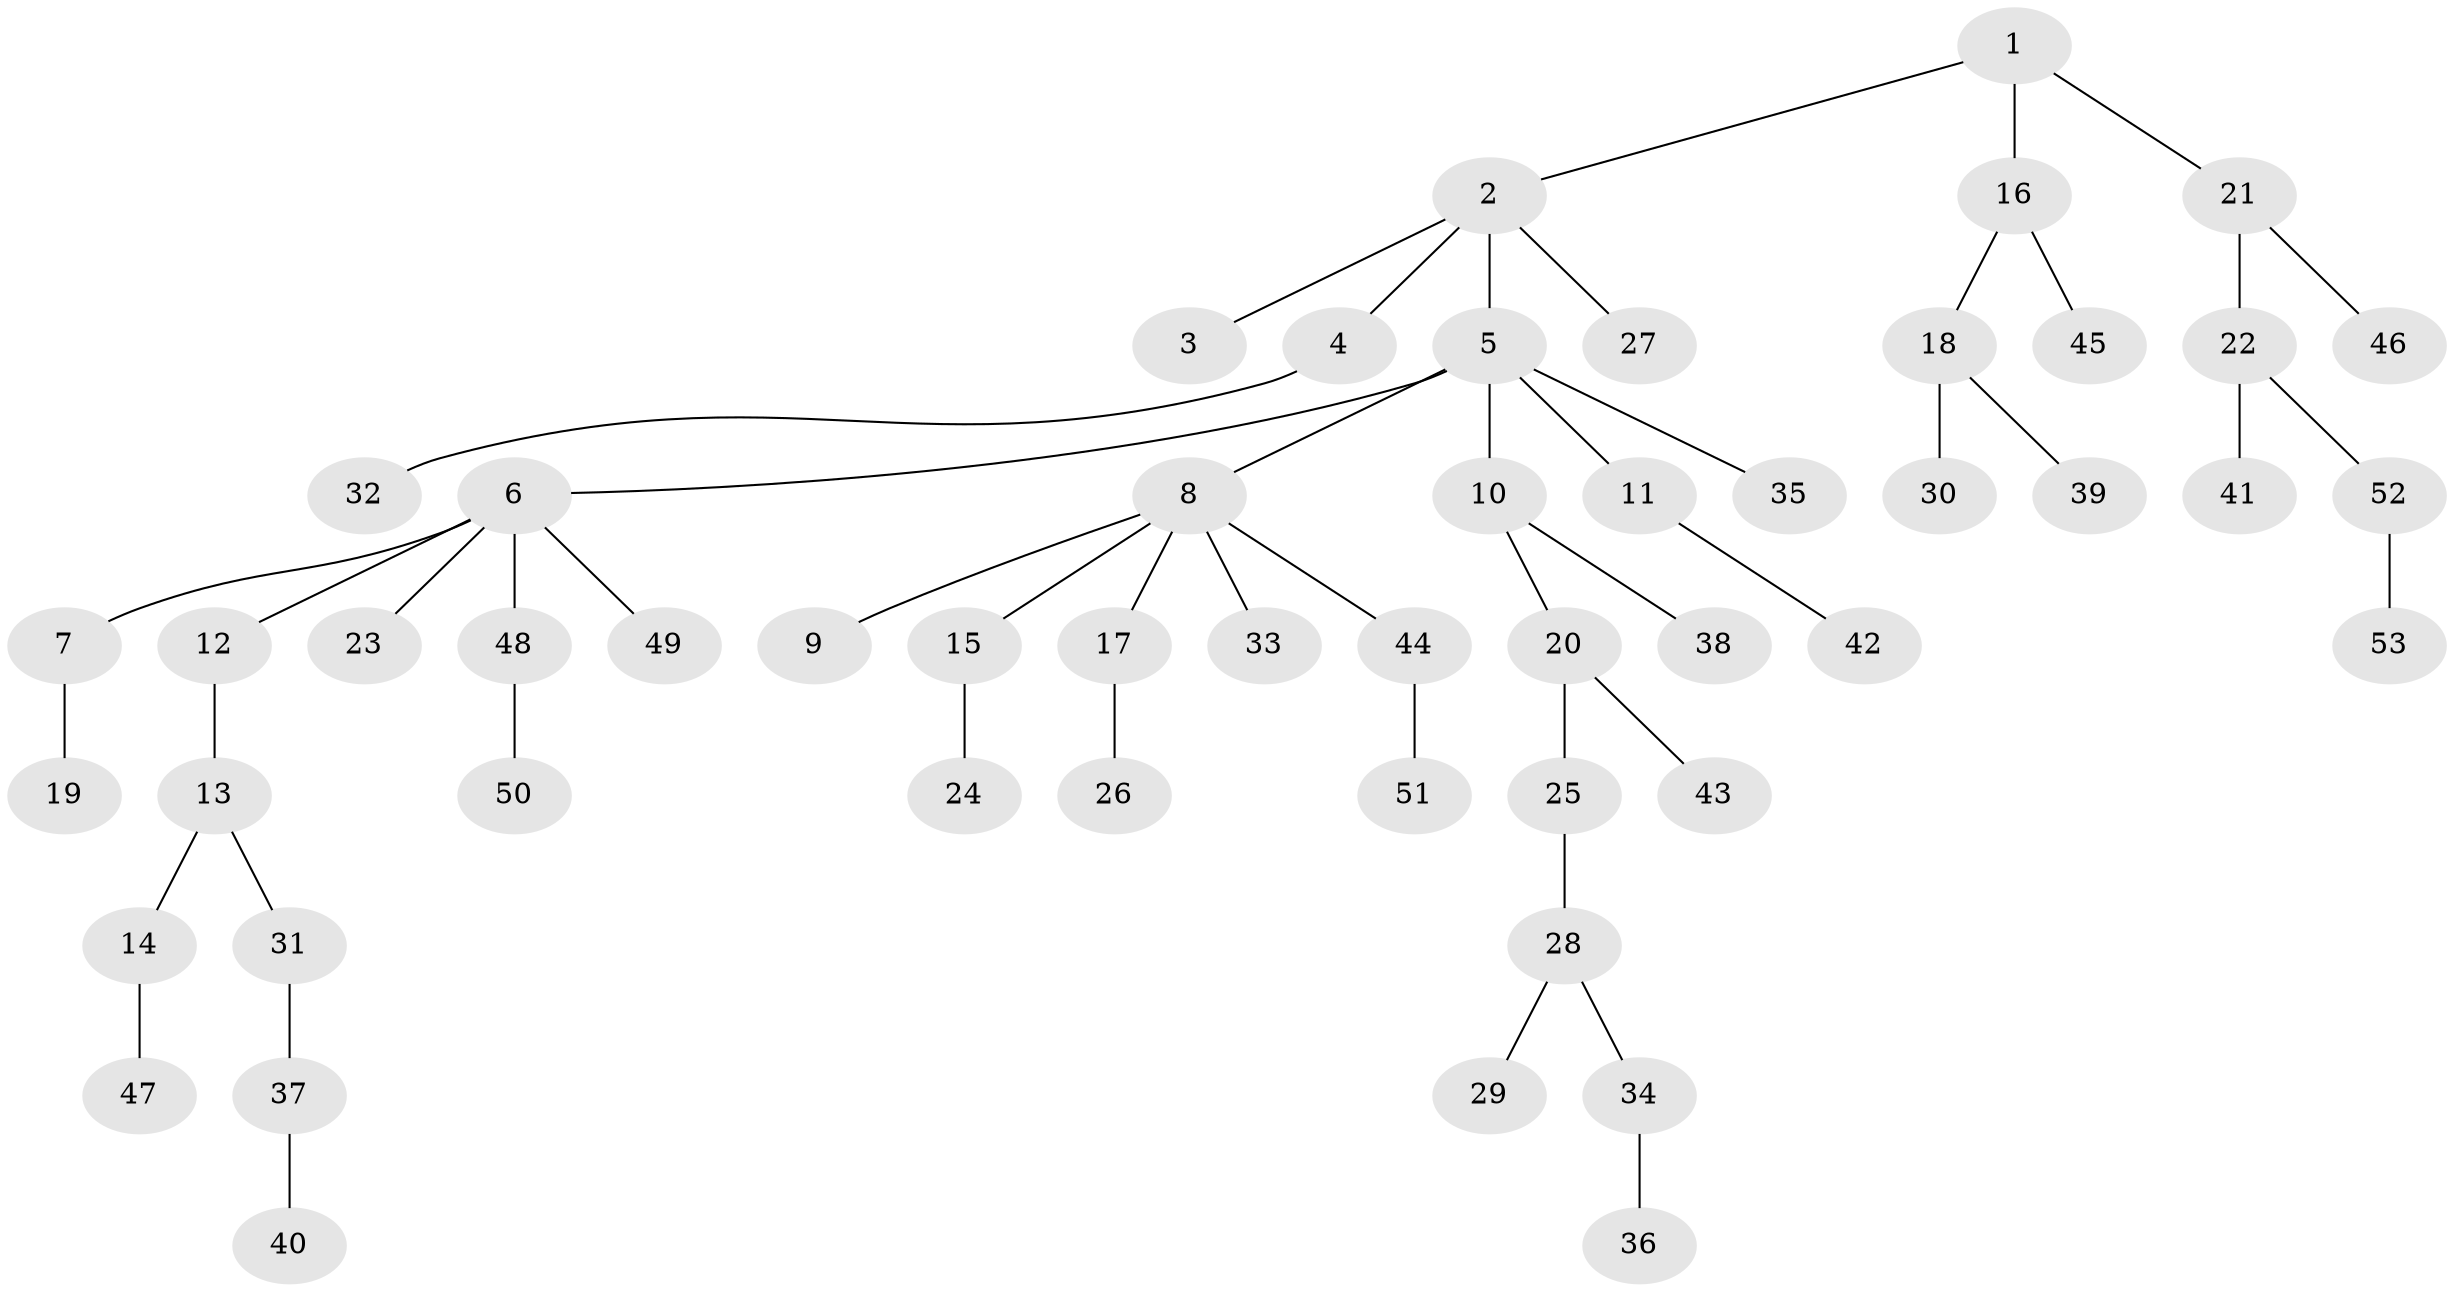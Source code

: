 // Generated by graph-tools (version 1.1) at 2025/36/03/09/25 02:36:58]
// undirected, 53 vertices, 52 edges
graph export_dot {
graph [start="1"]
  node [color=gray90,style=filled];
  1;
  2;
  3;
  4;
  5;
  6;
  7;
  8;
  9;
  10;
  11;
  12;
  13;
  14;
  15;
  16;
  17;
  18;
  19;
  20;
  21;
  22;
  23;
  24;
  25;
  26;
  27;
  28;
  29;
  30;
  31;
  32;
  33;
  34;
  35;
  36;
  37;
  38;
  39;
  40;
  41;
  42;
  43;
  44;
  45;
  46;
  47;
  48;
  49;
  50;
  51;
  52;
  53;
  1 -- 2;
  1 -- 16;
  1 -- 21;
  2 -- 3;
  2 -- 4;
  2 -- 5;
  2 -- 27;
  4 -- 32;
  5 -- 6;
  5 -- 8;
  5 -- 10;
  5 -- 11;
  5 -- 35;
  6 -- 7;
  6 -- 12;
  6 -- 23;
  6 -- 48;
  6 -- 49;
  7 -- 19;
  8 -- 9;
  8 -- 15;
  8 -- 17;
  8 -- 33;
  8 -- 44;
  10 -- 20;
  10 -- 38;
  11 -- 42;
  12 -- 13;
  13 -- 14;
  13 -- 31;
  14 -- 47;
  15 -- 24;
  16 -- 18;
  16 -- 45;
  17 -- 26;
  18 -- 30;
  18 -- 39;
  20 -- 25;
  20 -- 43;
  21 -- 22;
  21 -- 46;
  22 -- 41;
  22 -- 52;
  25 -- 28;
  28 -- 29;
  28 -- 34;
  31 -- 37;
  34 -- 36;
  37 -- 40;
  44 -- 51;
  48 -- 50;
  52 -- 53;
}
